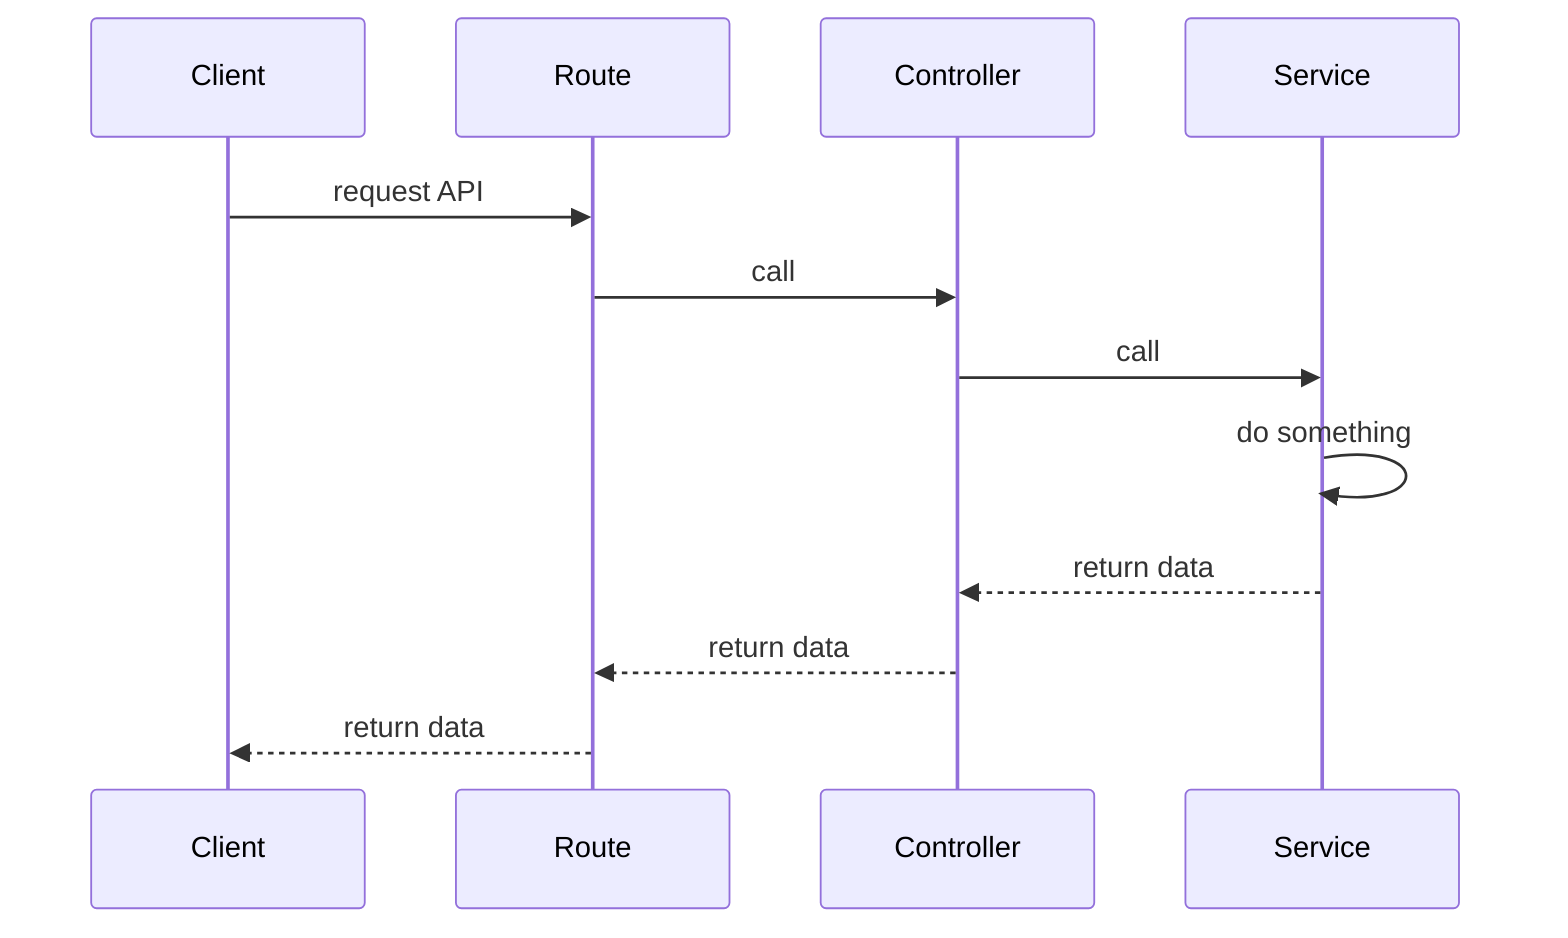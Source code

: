 sequenceDiagram
  Client    ->> Route     : request API
  Route     ->> Controller: call
  Controller->> Service   : call
  Service   ->> Service   : do something
  Service   -->> Controller: return data
  Controller-->> Route     : return data
  Route     -->> Client    : return data